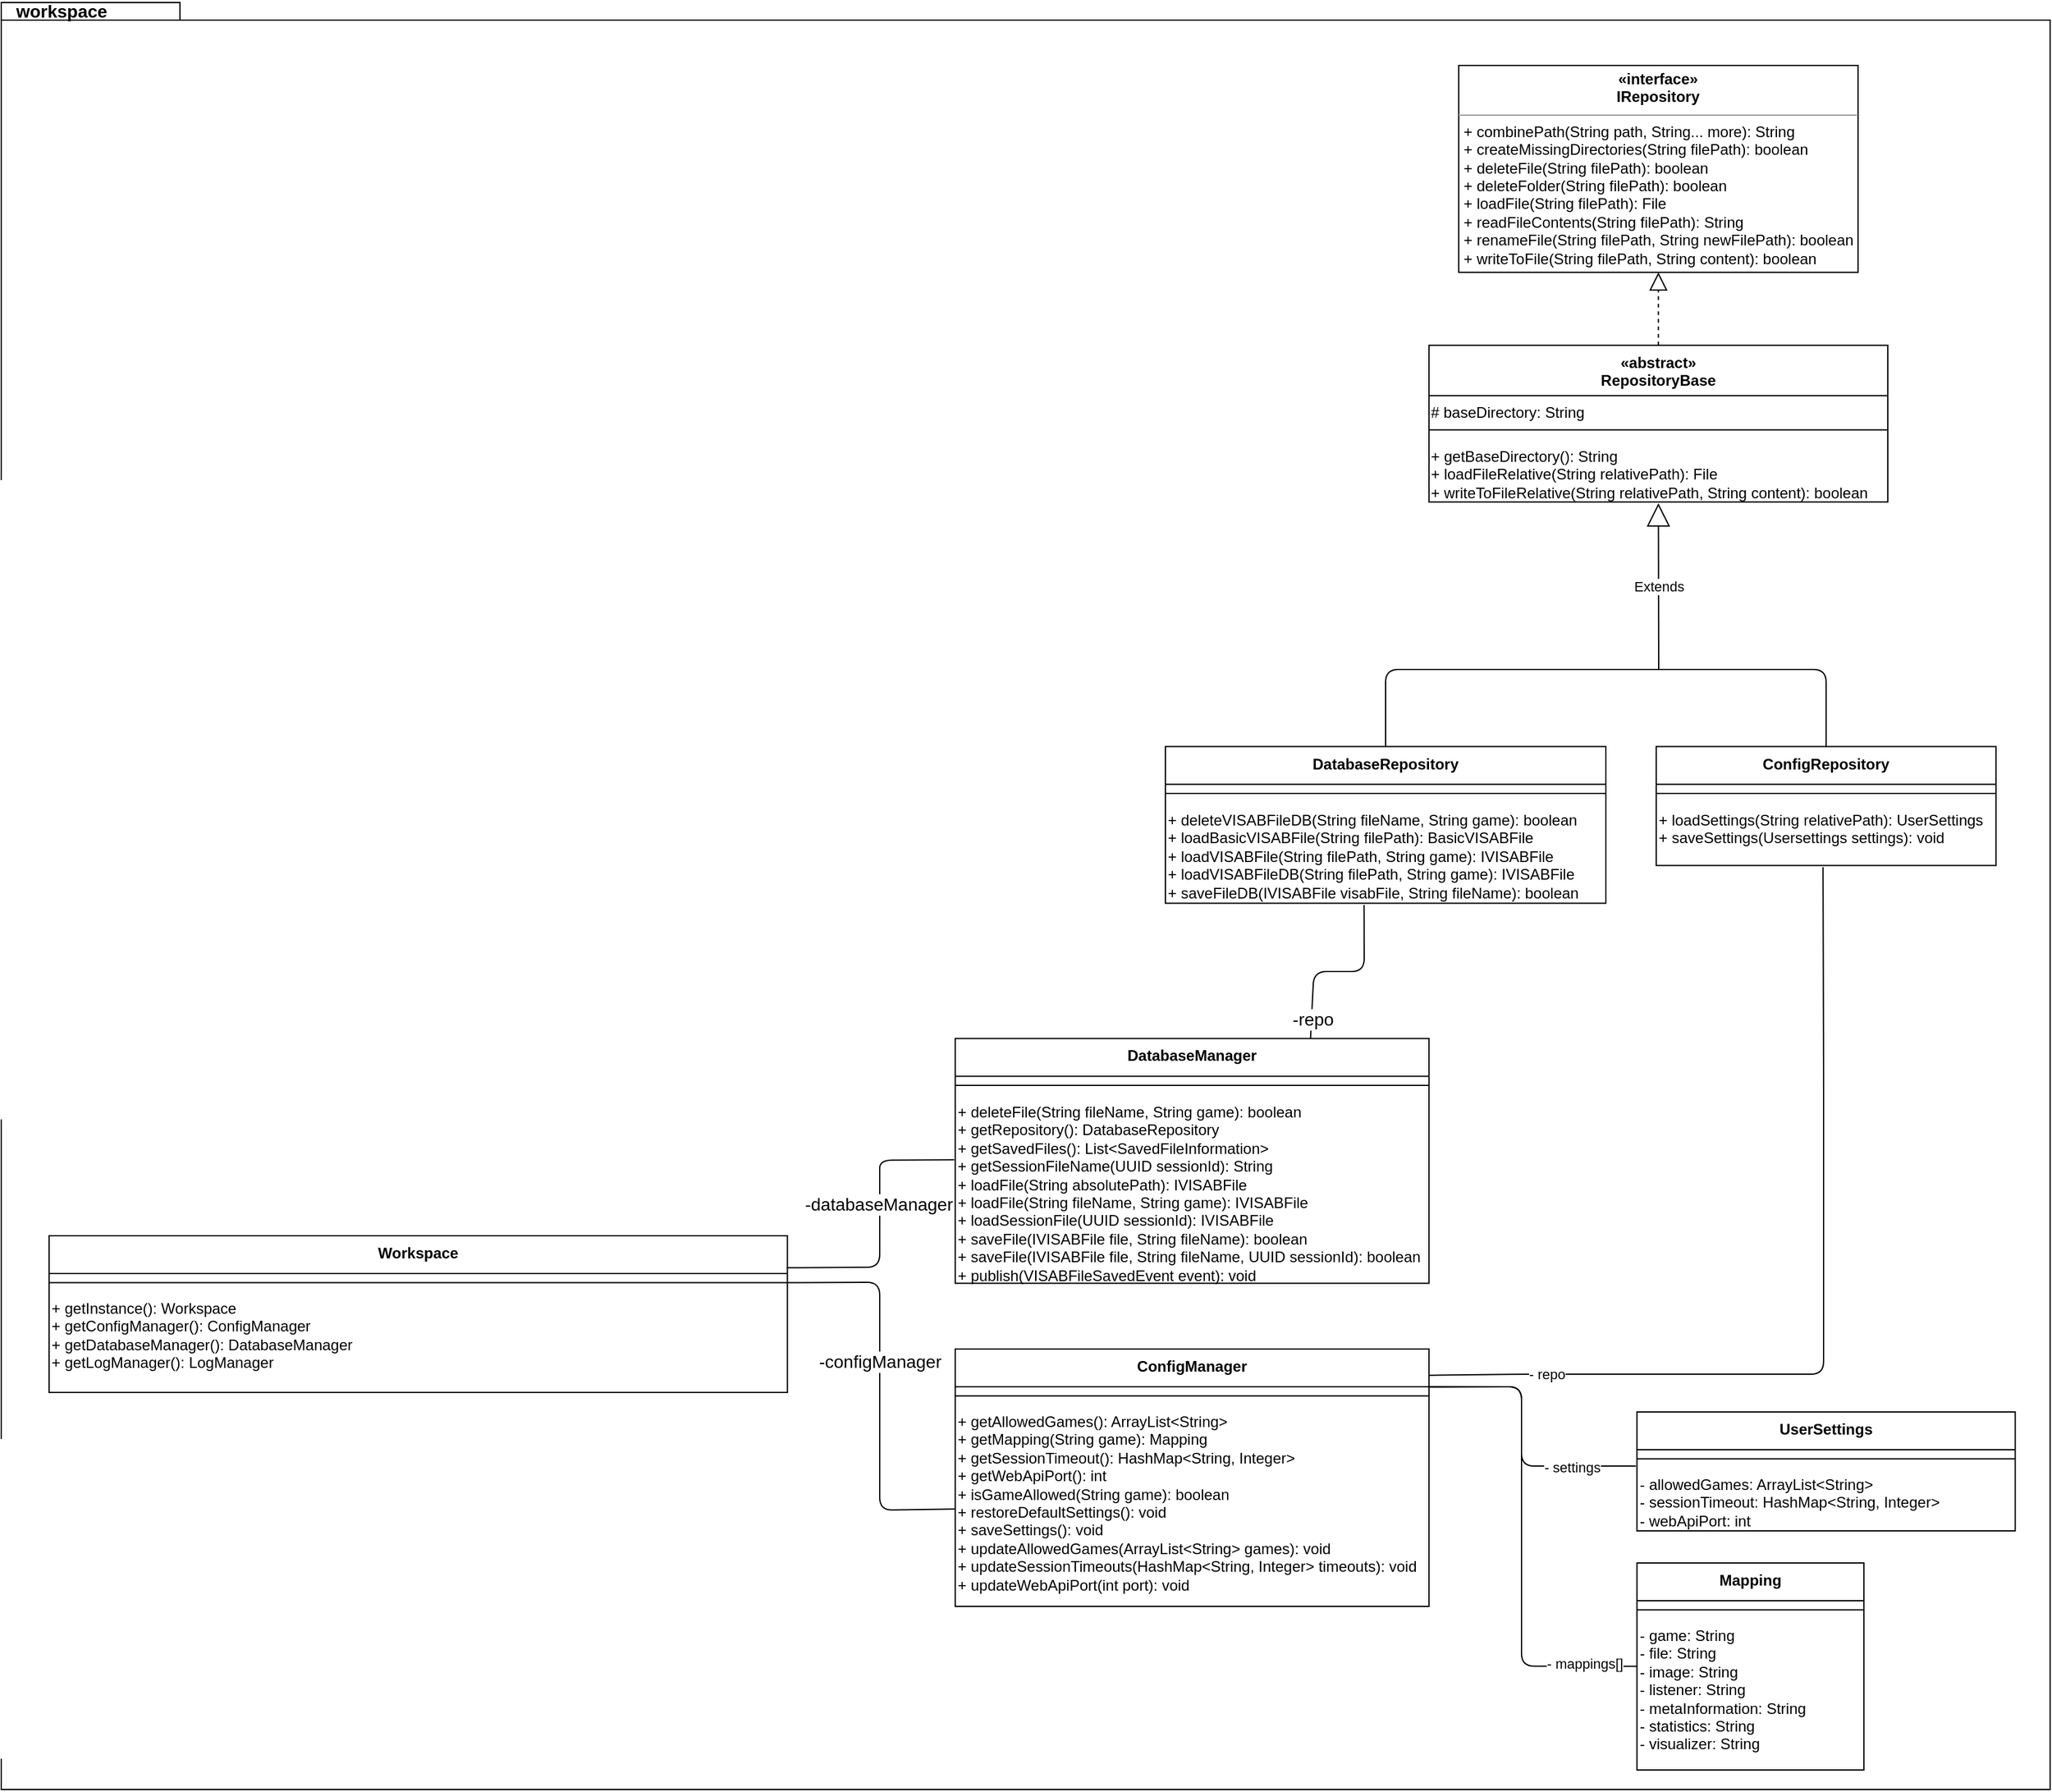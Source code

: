 <mxfile version="14.9.6" type="device"><diagram id="C5RBs43oDa-KdzZeNtuy" name="Page-1"><mxGraphModel dx="4543" dy="2343" grid="1" gridSize="10" guides="1" tooltips="1" connect="1" arrows="1" fold="1" page="1" pageScale="1" pageWidth="827" pageHeight="1169" math="0" shadow="0"><root><mxCell id="WIyWlLk6GJQsqaUBKTNV-0"/><mxCell id="WIyWlLk6GJQsqaUBKTNV-1" parent="WIyWlLk6GJQsqaUBKTNV-0"/><mxCell id="I9MXZ-R-xQacbzpDuuQC-88" value="" style="group" vertex="1" connectable="0" parent="WIyWlLk6GJQsqaUBKTNV-1"><mxGeometry x="-1778" y="-610" width="1628" height="1420" as="geometry"/></mxCell><mxCell id="I9MXZ-R-xQacbzpDuuQC-0" value="" style="shape=folder;fontStyle=1;spacingTop=10;tabWidth=40;tabHeight=14;tabPosition=left;html=1;container=1;align=left;strokeWidth=1;" vertex="1" parent="I9MXZ-R-xQacbzpDuuQC-88"><mxGeometry width="1628" height="1420" as="geometry"/></mxCell><mxCell id="I9MXZ-R-xQacbzpDuuQC-78" value="" style="endArrow=none;html=1;exitX=0.5;exitY=0;exitDx=0;exitDy=0;" edge="1" parent="I9MXZ-R-xQacbzpDuuQC-88" source="I9MXZ-R-xQacbzpDuuQC-8"><mxGeometry width="50" height="50" relative="1" as="geometry"><mxPoint x="1163" y="380" as="sourcePoint"/><mxPoint x="1308" y="530" as="targetPoint"/><Array as="points"><mxPoint x="1450" y="530"/></Array></mxGeometry></mxCell><mxCell id="JI4V-cQbe10biLklACYg-4" value="«abstract»&#10;RepositoryBase" style="swimlane;fontStyle=1;align=center;verticalAlign=top;childLayout=stackLayout;horizontal=1;startSize=40;horizontalStack=0;resizeParent=1;resizeParentMax=0;resizeLast=0;collapsible=1;marginBottom=0;swimlaneFillColor=none;" parent="I9MXZ-R-xQacbzpDuuQC-88" vertex="1"><mxGeometry x="1134.45" y="272.385" width="364.59" height="124.495" as="geometry"><mxRectangle x="575.06" y="313.22" width="120" height="37" as="alternateBounds"/></mxGeometry></mxCell><mxCell id="I9MXZ-R-xQacbzpDuuQC-2" value="# baseDirectory: String&lt;span&gt;&lt;br&gt;&lt;/span&gt;" style="text;html=1;align=left;verticalAlign=top;resizable=0;points=[];autosize=1;strokeColor=none;" vertex="1" parent="JI4V-cQbe10biLklACYg-4"><mxGeometry y="40" width="364.59" height="20" as="geometry"/></mxCell><mxCell id="JI4V-cQbe10biLklACYg-6" value="" style="line;strokeWidth=1;fillColor=none;align=left;verticalAlign=middle;spacingTop=-1;spacingLeft=3;spacingRight=3;rotatable=0;labelPosition=right;points=[];portConstraint=eastwest;" parent="JI4V-cQbe10biLklACYg-4" vertex="1"><mxGeometry y="60" width="364.59" height="14.495" as="geometry"/></mxCell><mxCell id="JI4V-cQbe10biLklACYg-10" value="+ getBaseDirectory(): String&lt;span&gt;&lt;br&gt;+ loadFileRelative(String relativePath): File&lt;/span&gt;&lt;br&gt;&lt;span&gt;+ writeToFileRelative(String relativePath, String content): boolean&lt;br&gt;&lt;/span&gt;" style="text;html=1;align=left;verticalAlign=top;resizable=0;points=[];autosize=1;strokeColor=none;" parent="JI4V-cQbe10biLklACYg-4" vertex="1"><mxGeometry y="74.495" width="364.59" height="50" as="geometry"/></mxCell><mxCell id="JI4V-cQbe10biLklACYg-9" value="" style="endArrow=block;dashed=1;endFill=0;endSize=12;html=1;exitX=0.5;exitY=0;exitDx=0;exitDy=0;entryX=0.5;entryY=1;entryDx=0;entryDy=0;" parent="I9MXZ-R-xQacbzpDuuQC-88" source="JI4V-cQbe10biLklACYg-4" target="JI4V-cQbe10biLklACYg-0" edge="1"><mxGeometry x="-62" y="-70" width="160" as="geometry"><mxPoint x="1118.0" y="400.345" as="sourcePoint"/><mxPoint x="1518" y="400.345" as="targetPoint"/></mxGeometry></mxCell><mxCell id="JI4V-cQbe10biLklACYg-30" value="Extends" style="endArrow=block;endSize=16;endFill=0;html=1;entryX=0.5;entryY=1.02;entryDx=0;entryDy=0;entryPerimeter=0;" parent="I9MXZ-R-xQacbzpDuuQC-88" target="JI4V-cQbe10biLklACYg-10" edge="1"><mxGeometry x="-62" y="-70" width="160" as="geometry"><mxPoint x="1317" y="530" as="sourcePoint"/><mxPoint x="1518" y="563.793" as="targetPoint"/><mxPoint as="offset"/><Array as="points"/></mxGeometry></mxCell><mxCell id="JI4V-cQbe10biLklACYg-31" value="" style="endArrow=none;html=1;exitX=0.5;exitY=0;exitDx=0;exitDy=0;" parent="I9MXZ-R-xQacbzpDuuQC-88" source="I9MXZ-R-xQacbzpDuuQC-14" edge="1"><mxGeometry x="-62" y="-70" width="50" height="50" as="geometry"><mxPoint x="638.988" y="659.392" as="sourcePoint"/><mxPoint x="1318" y="530" as="targetPoint"/><Array as="points"><mxPoint x="1100" y="530"/></Array></mxGeometry></mxCell><mxCell id="JI4V-cQbe10biLklACYg-0" value="&lt;p style=&quot;margin: 0px ; margin-top: 4px ; text-align: center&quot;&gt;&lt;b&gt;«interface»&lt;br&gt;&lt;span&gt;IRepository&lt;/span&gt;&lt;/b&gt;&lt;/p&gt;&lt;hr size=&quot;1&quot;&gt;&lt;p style=&quot;margin: 0px ; margin-left: 4px&quot;&gt;+ combinePath(String path, String... more): String&lt;/p&gt;&lt;p style=&quot;margin: 0px ; margin-left: 4px&quot;&gt;+ createMissingDirectories(String filePath): boolean&lt;/p&gt;&lt;p style=&quot;margin: 0px ; margin-left: 4px&quot;&gt;+ deleteFile(String filePath): boolean&lt;/p&gt;&lt;p style=&quot;margin: 0px ; margin-left: 4px&quot;&gt;+ deleteFolder(String filePath): boolean&lt;/p&gt;&lt;p style=&quot;margin: 0px ; margin-left: 4px&quot;&gt;&lt;span&gt;+ loadFile(String filePath): File&lt;/span&gt;&lt;br&gt;&lt;/p&gt;&lt;p style=&quot;margin: 0px ; margin-left: 4px&quot;&gt;&lt;span&gt;+ readFileContents(String filePath): String&lt;/span&gt;&lt;br&gt;&lt;/p&gt;&lt;p style=&quot;margin: 0px ; margin-left: 4px&quot;&gt;+ renameFile(String filePath, String newFilePath): boolean&lt;/p&gt;&lt;p style=&quot;margin: 0px ; margin-left: 4px&quot;&gt;+ writeToFile(String filePath, String content): boolean&lt;/p&gt;" style="verticalAlign=top;align=left;overflow=fill;fontSize=12;fontFamily=Helvetica;html=1;fontStyle=0" parent="I9MXZ-R-xQacbzpDuuQC-88" vertex="1"><mxGeometry x="1158.11" y="50" width="317.26" height="164.4" as="geometry"/></mxCell><mxCell id="I9MXZ-R-xQacbzpDuuQC-8" value="ConfigRepository" style="swimlane;fontStyle=1;align=center;verticalAlign=top;childLayout=stackLayout;horizontal=1;startSize=30;horizontalStack=0;resizeParent=1;resizeParentMax=0;resizeLast=0;collapsible=1;marginBottom=0;" vertex="1" parent="I9MXZ-R-xQacbzpDuuQC-88"><mxGeometry x="1315" y="591.284" width="270" height="94.495" as="geometry"><mxRectangle x="575.06" y="313.22" width="120" height="37" as="alternateBounds"/></mxGeometry></mxCell><mxCell id="I9MXZ-R-xQacbzpDuuQC-10" value="" style="line;strokeWidth=1;fillColor=none;align=left;verticalAlign=middle;spacingTop=-1;spacingLeft=3;spacingRight=3;rotatable=0;labelPosition=right;points=[];portConstraint=eastwest;" vertex="1" parent="I9MXZ-R-xQacbzpDuuQC-8"><mxGeometry y="30" width="270" height="14.495" as="geometry"/></mxCell><mxCell id="I9MXZ-R-xQacbzpDuuQC-13" value="+ loadSettings(String relativePath): UserSettings&lt;br&gt;+ saveSettings(Usersettings settings): void&lt;br&gt;&lt;span&gt;&lt;br&gt;&lt;/span&gt;" style="text;html=1;align=left;verticalAlign=top;resizable=0;points=[];autosize=1;strokeColor=none;" vertex="1" parent="I9MXZ-R-xQacbzpDuuQC-8"><mxGeometry y="44.495" width="270" height="50" as="geometry"/></mxCell><mxCell id="I9MXZ-R-xQacbzpDuuQC-14" value="DatabaseRepository" style="swimlane;fontStyle=1;align=center;verticalAlign=top;childLayout=stackLayout;horizontal=1;startSize=30;horizontalStack=0;resizeParent=1;resizeParentMax=0;resizeLast=0;collapsible=1;marginBottom=0;" vertex="1" parent="I9MXZ-R-xQacbzpDuuQC-88"><mxGeometry x="925" y="591.284" width="350" height="124.495" as="geometry"><mxRectangle x="575.06" y="313.22" width="120" height="37" as="alternateBounds"/></mxGeometry></mxCell><mxCell id="I9MXZ-R-xQacbzpDuuQC-15" value="" style="line;strokeWidth=1;fillColor=none;align=left;verticalAlign=middle;spacingTop=-1;spacingLeft=3;spacingRight=3;rotatable=0;labelPosition=right;points=[];portConstraint=eastwest;" vertex="1" parent="I9MXZ-R-xQacbzpDuuQC-14"><mxGeometry y="30" width="350" height="14.495" as="geometry"/></mxCell><mxCell id="I9MXZ-R-xQacbzpDuuQC-16" value="&lt;span&gt;+ deleteVISABFileDB(String fileName, String game): boolean&lt;br&gt;+ loadBasicVISABFile(String filePath): BasicVISABFile&lt;br&gt;+&amp;nbsp;&lt;/span&gt;&lt;span&gt;loadVISABFile(String filePath, String game): IVISABFile&lt;br&gt;+&amp;nbsp;&lt;/span&gt;loadVISABFileDB(String filePath, String game): IVISABFile&lt;br&gt;+&amp;nbsp;&lt;span&gt;saveFileDB(IVISABFile visabFile, String fileName): boolean&lt;br&gt;&lt;/span&gt;" style="text;html=1;align=left;verticalAlign=top;resizable=0;points=[];autosize=1;strokeColor=none;" vertex="1" parent="I9MXZ-R-xQacbzpDuuQC-14"><mxGeometry y="44.495" width="350" height="80" as="geometry"/></mxCell><mxCell id="I9MXZ-R-xQacbzpDuuQC-21" value="UserSettings" style="swimlane;fontStyle=1;align=center;verticalAlign=top;childLayout=stackLayout;horizontal=1;startSize=30;horizontalStack=0;resizeParent=1;resizeParentMax=0;resizeLast=0;collapsible=1;marginBottom=0;" vertex="1" parent="I9MXZ-R-xQacbzpDuuQC-88"><mxGeometry x="1299.722" y="1120.0" width="300.546" height="94.495" as="geometry"><mxRectangle x="575.06" y="313.22" width="120" height="37" as="alternateBounds"/></mxGeometry></mxCell><mxCell id="I9MXZ-R-xQacbzpDuuQC-22" value="" style="line;strokeWidth=1;fillColor=none;align=left;verticalAlign=middle;spacingTop=-1;spacingLeft=3;spacingRight=3;rotatable=0;labelPosition=right;points=[];portConstraint=eastwest;" vertex="1" parent="I9MXZ-R-xQacbzpDuuQC-21"><mxGeometry y="30" width="300.546" height="14.495" as="geometry"/></mxCell><mxCell id="I9MXZ-R-xQacbzpDuuQC-23" value="&lt;span&gt;- allowedGames: ArrayList&amp;lt;String&amp;gt;&lt;br&gt;- sessionTimeout: HashMap&amp;lt;String, Integer&amp;gt;&lt;br&gt;- webApiPort: int&lt;br&gt;&lt;/span&gt;" style="text;html=1;align=left;verticalAlign=top;resizable=0;points=[];autosize=1;strokeColor=none;" vertex="1" parent="I9MXZ-R-xQacbzpDuuQC-21"><mxGeometry y="44.495" width="300.546" height="50" as="geometry"/></mxCell><mxCell id="I9MXZ-R-xQacbzpDuuQC-17" value="Mapping" style="swimlane;fontStyle=1;align=center;verticalAlign=top;childLayout=stackLayout;horizontal=1;startSize=30;horizontalStack=0;resizeParent=1;resizeParentMax=0;resizeLast=0;collapsible=1;marginBottom=0;" vertex="1" parent="I9MXZ-R-xQacbzpDuuQC-88"><mxGeometry x="1299.727" y="1240.004" width="180.328" height="164.495" as="geometry"><mxRectangle x="575.06" y="313.22" width="120" height="37" as="alternateBounds"/></mxGeometry></mxCell><mxCell id="I9MXZ-R-xQacbzpDuuQC-18" value="" style="line;strokeWidth=1;fillColor=none;align=left;verticalAlign=middle;spacingTop=-1;spacingLeft=3;spacingRight=3;rotatable=0;labelPosition=right;points=[];portConstraint=eastwest;" vertex="1" parent="I9MXZ-R-xQacbzpDuuQC-17"><mxGeometry y="30" width="180.328" height="14.495" as="geometry"/></mxCell><mxCell id="I9MXZ-R-xQacbzpDuuQC-19" value="&lt;span&gt;- game: String&lt;br&gt;- file: String&lt;br&gt;- image: String&lt;br&gt;- listener: String&lt;br&gt;- metaInformation: String&lt;br&gt;- statistics: String&lt;br&gt;- visualizer: String&lt;br&gt;&lt;br&gt;&lt;/span&gt;" style="text;html=1;align=left;verticalAlign=top;resizable=0;points=[];autosize=1;strokeColor=none;" vertex="1" parent="I9MXZ-R-xQacbzpDuuQC-17"><mxGeometry y="44.495" width="180.328" height="120" as="geometry"/></mxCell><mxCell id="I9MXZ-R-xQacbzpDuuQC-74" value="workspace" style="text;html=1;strokeColor=none;fillColor=none;align=center;verticalAlign=middle;whiteSpace=wrap;rounded=0;fontStyle=1;fontSize=14;" vertex="1" parent="I9MXZ-R-xQacbzpDuuQC-88"><mxGeometry width="96.175" height="14.495" as="geometry"/></mxCell><mxCell id="I9MXZ-R-xQacbzpDuuQC-75" value="Workspace" style="swimlane;fontStyle=1;align=center;verticalAlign=top;childLayout=stackLayout;horizontal=1;startSize=30;horizontalStack=0;resizeParent=1;resizeParentMax=0;resizeLast=0;collapsible=1;marginBottom=0;" vertex="1" parent="I9MXZ-R-xQacbzpDuuQC-88"><mxGeometry x="38.002" y="980.002" width="586.667" height="124.495" as="geometry"><mxRectangle x="575.06" y="313.22" width="120" height="37" as="alternateBounds"/></mxGeometry></mxCell><mxCell id="I9MXZ-R-xQacbzpDuuQC-76" value="" style="line;strokeWidth=1;fillColor=none;align=left;verticalAlign=middle;spacingTop=-1;spacingLeft=3;spacingRight=3;rotatable=0;labelPosition=right;points=[];portConstraint=eastwest;" vertex="1" parent="I9MXZ-R-xQacbzpDuuQC-75"><mxGeometry y="30" width="586.667" height="14.495" as="geometry"/></mxCell><mxCell id="I9MXZ-R-xQacbzpDuuQC-77" value="&lt;span&gt;&lt;div&gt;+ getInstance(): Workspace&lt;/div&gt;&lt;div&gt;+ getConfigManager(): ConfigManager&lt;/div&gt;&lt;div&gt;+ getDatabaseManager(): DatabaseManager&lt;/div&gt;&lt;div&gt;+ getLogManager(): LogManager&lt;/div&gt;&lt;div&gt;&lt;br&gt;&lt;/div&gt;&lt;/span&gt;" style="text;html=1;align=left;verticalAlign=top;resizable=0;points=[];autosize=1;strokeColor=none;" vertex="1" parent="I9MXZ-R-xQacbzpDuuQC-75"><mxGeometry y="44.495" width="586.667" height="80" as="geometry"/></mxCell><mxCell id="I9MXZ-R-xQacbzpDuuQC-66" value="DatabaseManager" style="swimlane;fontStyle=1;align=center;verticalAlign=top;childLayout=stackLayout;horizontal=1;startSize=30;horizontalStack=0;resizeParent=1;resizeParentMax=0;resizeLast=0;collapsible=1;marginBottom=0;" vertex="1" parent="I9MXZ-R-xQacbzpDuuQC-88"><mxGeometry x="758" y="823.21" width="376.45" height="194.495" as="geometry"><mxRectangle x="575.06" y="313.22" width="120" height="37" as="alternateBounds"/></mxGeometry></mxCell><mxCell id="I9MXZ-R-xQacbzpDuuQC-67" value="" style="line;strokeWidth=1;fillColor=none;align=left;verticalAlign=middle;spacingTop=-1;spacingLeft=3;spacingRight=3;rotatable=0;labelPosition=right;points=[];portConstraint=eastwest;" vertex="1" parent="I9MXZ-R-xQacbzpDuuQC-66"><mxGeometry y="30" width="376.45" height="14.495" as="geometry"/></mxCell><mxCell id="I9MXZ-R-xQacbzpDuuQC-68" value="&lt;span&gt;+&amp;nbsp;&lt;/span&gt;&lt;span&gt;deleteFile(String fileName, String game): boolean&lt;br&gt;+ getRepository(): DatabaseRepository&lt;br&gt;+ getSavedFiles(): List&amp;lt;SavedFileInformation&amp;gt;&lt;br&gt;+ getSessionFileName(UUID sessionId): String&lt;br&gt;+ loadFile(String absolutePath): IVISABFile&lt;br&gt;+ loadFile(String fileName, String game): IVISABFile&lt;br&gt;+ loadSessionFile(UUID sessionId): IVISABFile&lt;/span&gt;&lt;span&gt;&lt;br&gt;+ saveFile(IVISABFile file, String fileName): boolean&lt;br&gt;&lt;/span&gt;+ saveFile(IVISABFile file, String fileName, UUID sessionId): boolean&lt;span&gt;&lt;br&gt;+ publish(VISABFileSavedEvent event): void&lt;/span&gt;&lt;span&gt;&lt;br&gt;&lt;/span&gt;" style="text;html=1;align=left;verticalAlign=top;resizable=0;points=[];autosize=1;strokeColor=none;" vertex="1" parent="I9MXZ-R-xQacbzpDuuQC-66"><mxGeometry y="44.495" width="376.45" height="150" as="geometry"/></mxCell><mxCell id="I9MXZ-R-xQacbzpDuuQC-24" value="ConfigManager" style="swimlane;fontStyle=1;align=center;verticalAlign=top;childLayout=stackLayout;horizontal=1;startSize=30;horizontalStack=0;resizeParent=1;resizeParentMax=0;resizeLast=0;collapsible=1;marginBottom=0;" vertex="1" parent="I9MXZ-R-xQacbzpDuuQC-88"><mxGeometry x="758" y="1070" width="376.45" height="204.495" as="geometry"><mxRectangle x="575.06" y="313.22" width="120" height="37" as="alternateBounds"/></mxGeometry></mxCell><mxCell id="I9MXZ-R-xQacbzpDuuQC-25" value="" style="line;strokeWidth=1;fillColor=none;align=left;verticalAlign=middle;spacingTop=-1;spacingLeft=3;spacingRight=3;rotatable=0;labelPosition=right;points=[];portConstraint=eastwest;" vertex="1" parent="I9MXZ-R-xQacbzpDuuQC-24"><mxGeometry y="30" width="376.45" height="14.495" as="geometry"/></mxCell><mxCell id="I9MXZ-R-xQacbzpDuuQC-26" value="&lt;span&gt;+ getAllowedGames(): ArrayList&amp;lt;String&amp;gt;&lt;br&gt;+ getMapping(String game): Mapping&lt;br&gt;+ getSessionTimeout(): HashMap&amp;lt;String, Integer&amp;gt;&lt;br&gt;+ getWebApiPort(): int&lt;br&gt;+ isGameAllowed(String game): boolean&lt;br&gt;+ restoreDefaultSettings(): void&lt;br&gt;+ saveSettings(): void&lt;br&gt;+ updateAllowedGames(ArrayList&amp;lt;String&amp;gt; games): void&lt;br&gt;+ updateSessionTimeouts(HashMap&amp;lt;String, Integer&amp;gt; timeouts): void&lt;br&gt;+ updateWebApiPort(int port): void&lt;br&gt;&lt;br&gt;&lt;/span&gt;" style="text;html=1;align=left;verticalAlign=top;resizable=0;points=[];autosize=1;strokeColor=none;" vertex="1" parent="I9MXZ-R-xQacbzpDuuQC-24"><mxGeometry y="44.495" width="376.45" height="160" as="geometry"/></mxCell><mxCell id="I9MXZ-R-xQacbzpDuuQC-70" value="" style="endArrow=none;html=1;exitX=1.001;exitY=0.102;exitDx=0;exitDy=0;entryX=0.491;entryY=1.027;entryDx=0;entryDy=0;entryPerimeter=0;exitPerimeter=0;" edge="1" parent="I9MXZ-R-xQacbzpDuuQC-88" source="I9MXZ-R-xQacbzpDuuQC-24" target="I9MXZ-R-xQacbzpDuuQC-13"><mxGeometry x="-62" y="-70" width="50" height="50" as="geometry"><mxPoint x="1535.001" y="846.027" as="sourcePoint"/><mxPoint x="1687.74" y="779.725" as="targetPoint"/><Array as="points"><mxPoint x="1208" y="1090"/><mxPoint x="1448" y="1090"/><mxPoint x="1448" y="852.202"/></Array></mxGeometry></mxCell><mxCell id="I9MXZ-R-xQacbzpDuuQC-71" value="- repo" style="edgeLabel;html=1;align=center;verticalAlign=middle;resizable=0;points=[];" vertex="1" connectable="0" parent="I9MXZ-R-xQacbzpDuuQC-70"><mxGeometry x="0.515" relative="1" as="geometry"><mxPoint x="-220" y="229" as="offset"/></mxGeometry></mxCell><mxCell id="I9MXZ-R-xQacbzpDuuQC-28" value="" style="endArrow=none;html=1;entryX=-0.003;entryY=-0.029;entryDx=0;entryDy=0;entryPerimeter=0;exitX=0.998;exitY=0.146;exitDx=0;exitDy=0;exitPerimeter=0;" edge="1" parent="I9MXZ-R-xQacbzpDuuQC-88" source="I9MXZ-R-xQacbzpDuuQC-24" target="I9MXZ-R-xQacbzpDuuQC-23"><mxGeometry x="-62" y="-70" width="50" height="50" as="geometry"><mxPoint x="1138" y="1163" as="sourcePoint"/><mxPoint x="1845" y="866.697" as="targetPoint"/><Array as="points"><mxPoint x="1208" y="1100"/><mxPoint x="1208" y="1163"/></Array></mxGeometry></mxCell><mxCell id="I9MXZ-R-xQacbzpDuuQC-29" value="- settings" style="edgeLabel;html=1;align=center;verticalAlign=middle;resizable=0;points=[];" vertex="1" connectable="0" parent="I9MXZ-R-xQacbzpDuuQC-28"><mxGeometry x="0.515" relative="1" as="geometry"><mxPoint x="4" y="1" as="offset"/></mxGeometry></mxCell><mxCell id="I9MXZ-R-xQacbzpDuuQC-30" value="" style="endArrow=none;html=1;exitX=1.001;exitY=0.148;exitDx=0;exitDy=0;exitPerimeter=0;" edge="1" parent="I9MXZ-R-xQacbzpDuuQC-88" source="I9MXZ-R-xQacbzpDuuQC-24" target="I9MXZ-R-xQacbzpDuuQC-17"><mxGeometry x="-62" y="-70" width="50" height="50" as="geometry"><mxPoint x="1133" y="1164" as="sourcePoint"/><mxPoint x="1926.5" y="496.75" as="targetPoint"/><Array as="points"><mxPoint x="1208" y="1100"/><mxPoint x="1208" y="1322"/></Array></mxGeometry></mxCell><mxCell id="I9MXZ-R-xQacbzpDuuQC-31" value="- mappings[]" style="edgeLabel;html=1;align=center;verticalAlign=middle;resizable=0;points=[];" vertex="1" connectable="0" parent="I9MXZ-R-xQacbzpDuuQC-30"><mxGeometry x="0.515" relative="1" as="geometry"><mxPoint x="50" as="offset"/></mxGeometry></mxCell><mxCell id="I9MXZ-R-xQacbzpDuuQC-79" value="" style="endArrow=none;html=1;exitX=0.75;exitY=0;exitDx=0;exitDy=0;entryX=0.451;entryY=1.017;entryDx=0;entryDy=0;entryPerimeter=0;" edge="1" parent="I9MXZ-R-xQacbzpDuuQC-88" source="I9MXZ-R-xQacbzpDuuQC-66" target="I9MXZ-R-xQacbzpDuuQC-16"><mxGeometry x="-62" y="-70" width="50" height="50" as="geometry"><mxPoint x="1143.487" y="1172.969" as="sourcePoint"/><mxPoint x="1457.57" y="697.13" as="targetPoint"/><Array as="points"><mxPoint x="1043" y="770"/><mxPoint x="1083" y="770"/></Array></mxGeometry></mxCell><mxCell id="I9MXZ-R-xQacbzpDuuQC-81" value="-repo" style="edgeLabel;html=1;align=center;verticalAlign=middle;resizable=0;points=[];fontSize=14;" vertex="1" connectable="0" parent="I9MXZ-R-xQacbzpDuuQC-79"><mxGeometry x="-0.783" y="-1" relative="1" as="geometry"><mxPoint as="offset"/></mxGeometry></mxCell><mxCell id="I9MXZ-R-xQacbzpDuuQC-82" value="" style="endArrow=none;html=1;exitX=0.999;exitY=0.204;exitDx=0;exitDy=0;entryX=-0.002;entryY=0.346;entryDx=0;entryDy=0;entryPerimeter=0;exitPerimeter=0;" edge="1" parent="I9MXZ-R-xQacbzpDuuQC-88" source="I9MXZ-R-xQacbzpDuuQC-75" target="I9MXZ-R-xQacbzpDuuQC-68"><mxGeometry x="-62" y="-70" width="50" height="50" as="geometry"><mxPoint x="457.997" y="926.07" as="sourcePoint"/><mxPoint x="500.51" y="820.0" as="targetPoint"/><Array as="points"><mxPoint x="698" y="1005"/><mxPoint x="698" y="943"/><mxPoint x="698" y="920"/></Array></mxGeometry></mxCell><mxCell id="I9MXZ-R-xQacbzpDuuQC-84" value="-databaseManager" style="edgeLabel;html=1;align=center;verticalAlign=middle;resizable=0;points=[];fontSize=14;" vertex="1" connectable="0" parent="I9MXZ-R-xQacbzpDuuQC-82"><mxGeometry x="-0.783" y="-1" relative="1" as="geometry"><mxPoint x="49" y="-52" as="offset"/></mxGeometry></mxCell><mxCell id="I9MXZ-R-xQacbzpDuuQC-85" value="" style="endArrow=none;html=1;exitX=0.999;exitY=0.499;exitDx=0;exitDy=0;exitPerimeter=0;" edge="1" parent="I9MXZ-R-xQacbzpDuuQC-88" source="I9MXZ-R-xQacbzpDuuQC-76" target="I9MXZ-R-xQacbzpDuuQC-26"><mxGeometry x="-62" y="-70" width="50" height="50" as="geometry"><mxPoint x="628" y="1010" as="sourcePoint"/><mxPoint x="767.247" y="932.005" as="targetPoint"/><Array as="points"><mxPoint x="698" y="1017"/><mxPoint x="698" y="1198"/></Array></mxGeometry></mxCell><mxCell id="I9MXZ-R-xQacbzpDuuQC-87" value="-configManager" style="edgeLabel;html=1;align=center;verticalAlign=middle;resizable=0;points=[];fontSize=14;" vertex="1" connectable="0" parent="I9MXZ-R-xQacbzpDuuQC-85"><mxGeometry x="-0.783" y="-1" relative="1" as="geometry"><mxPoint x="40" y="62" as="offset"/></mxGeometry></mxCell></root></mxGraphModel></diagram></mxfile>